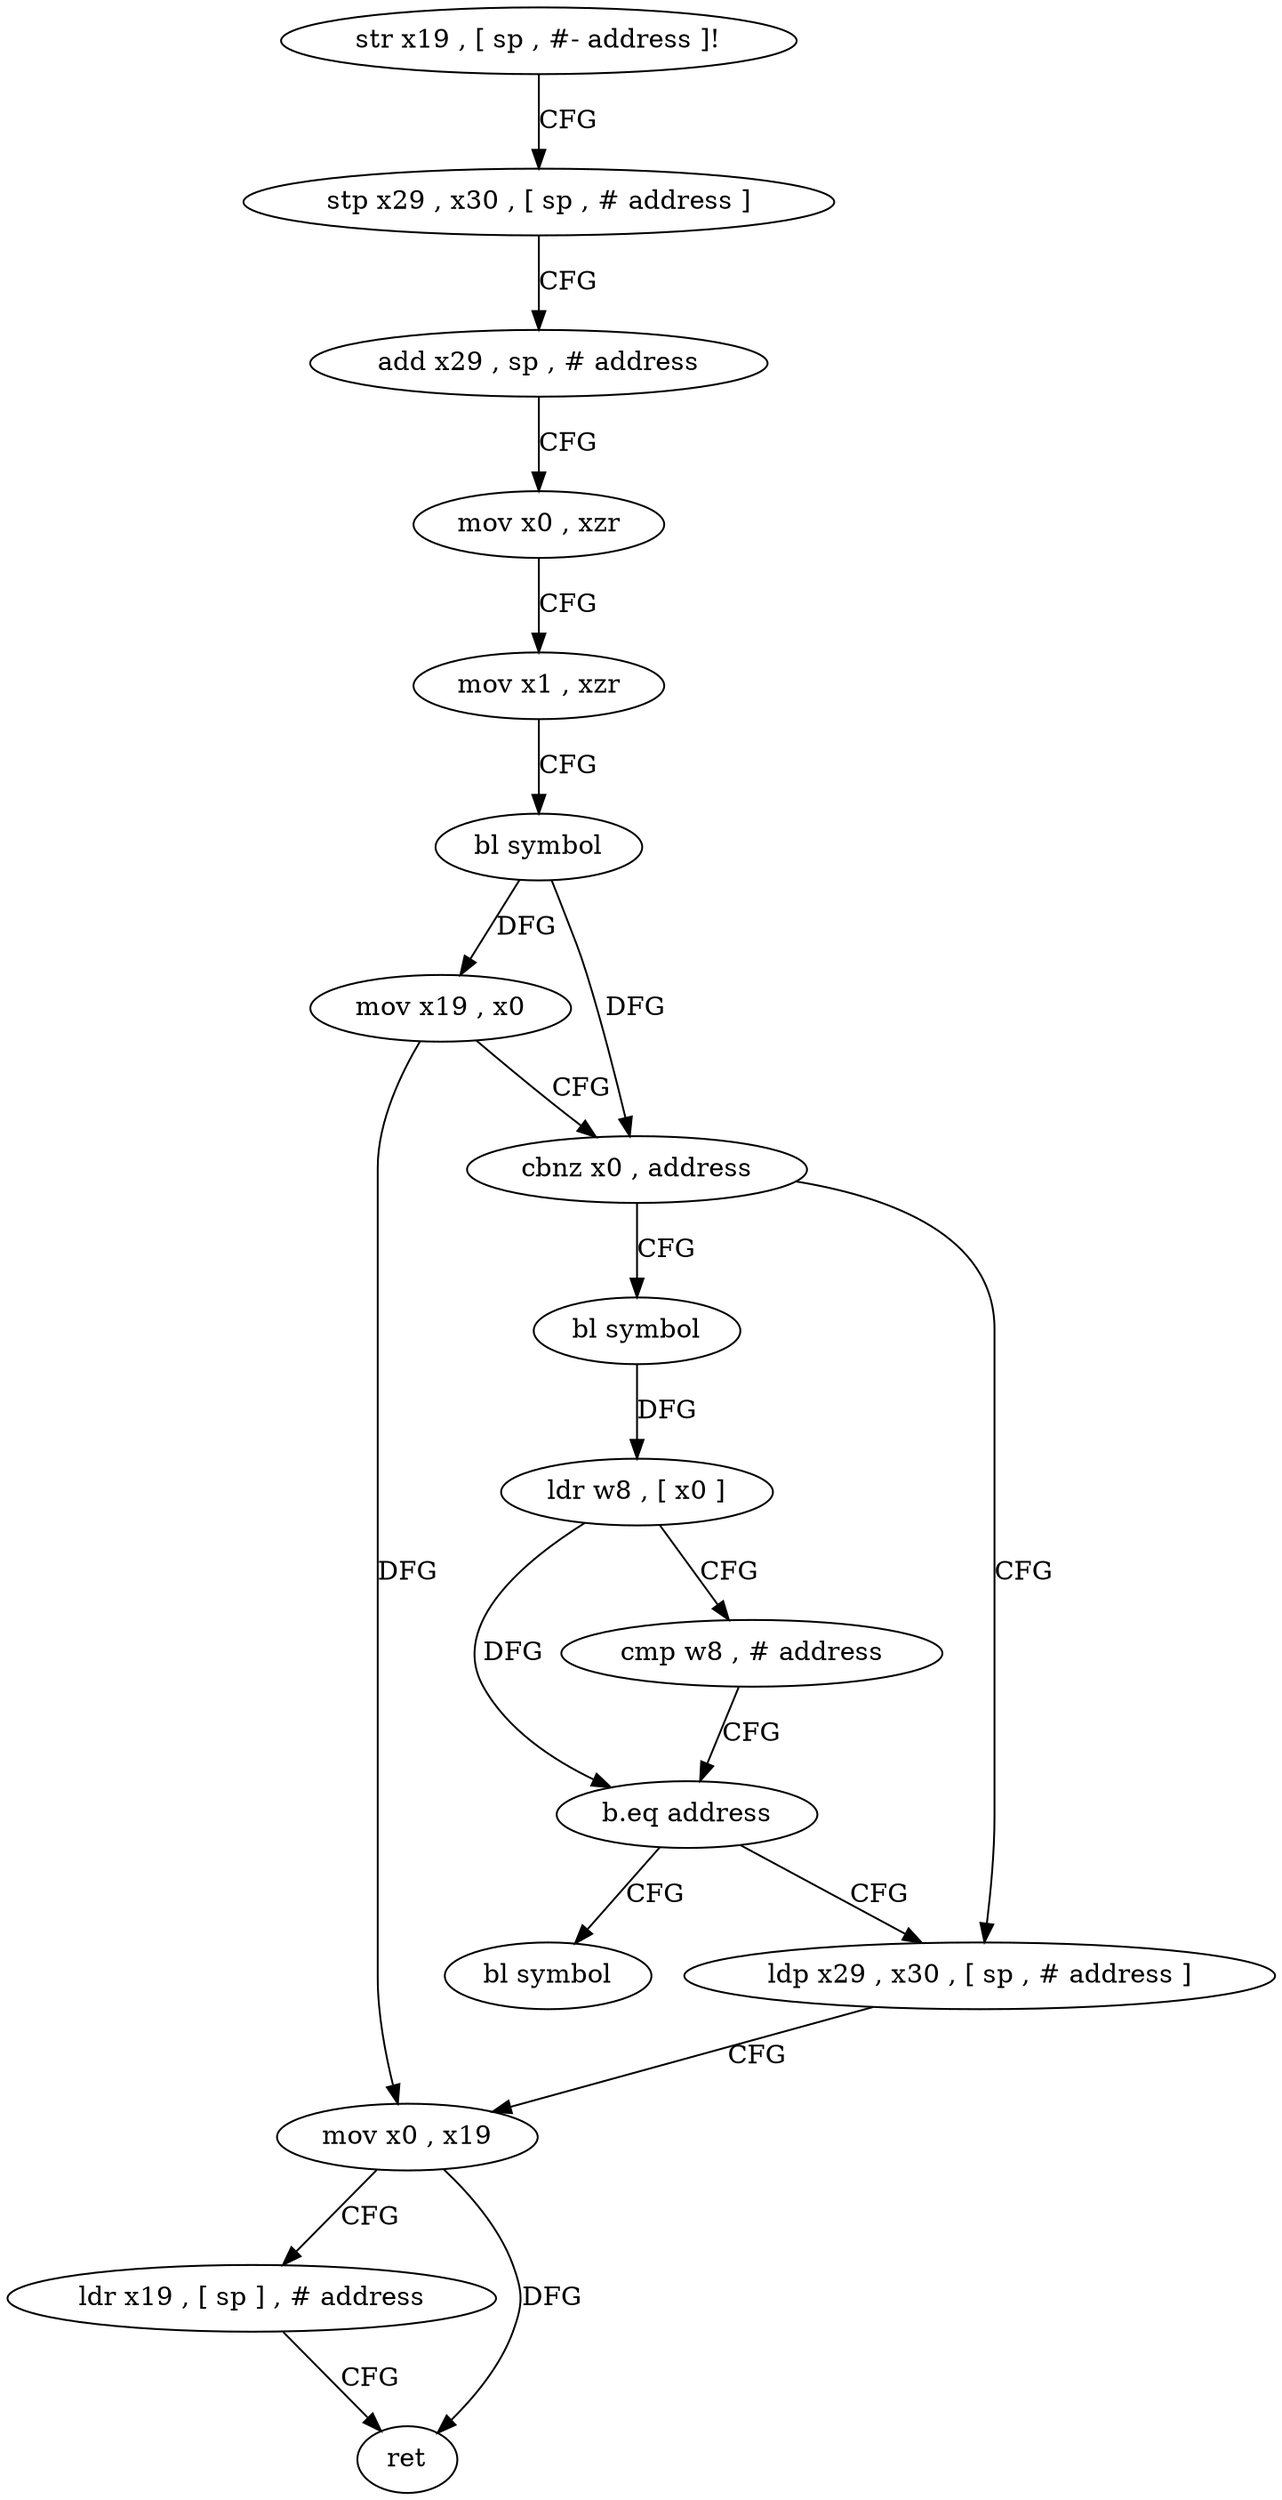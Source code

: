 digraph "func" {
"4215696" [label = "str x19 , [ sp , #- address ]!" ]
"4215700" [label = "stp x29 , x30 , [ sp , # address ]" ]
"4215704" [label = "add x29 , sp , # address" ]
"4215708" [label = "mov x0 , xzr" ]
"4215712" [label = "mov x1 , xzr" ]
"4215716" [label = "bl symbol" ]
"4215720" [label = "mov x19 , x0" ]
"4215724" [label = "cbnz x0 , address" ]
"4215744" [label = "ldp x29 , x30 , [ sp , # address ]" ]
"4215728" [label = "bl symbol" ]
"4215748" [label = "mov x0 , x19" ]
"4215752" [label = "ldr x19 , [ sp ] , # address" ]
"4215756" [label = "ret" ]
"4215732" [label = "ldr w8 , [ x0 ]" ]
"4215736" [label = "cmp w8 , # address" ]
"4215740" [label = "b.eq address" ]
"4215760" [label = "bl symbol" ]
"4215696" -> "4215700" [ label = "CFG" ]
"4215700" -> "4215704" [ label = "CFG" ]
"4215704" -> "4215708" [ label = "CFG" ]
"4215708" -> "4215712" [ label = "CFG" ]
"4215712" -> "4215716" [ label = "CFG" ]
"4215716" -> "4215720" [ label = "DFG" ]
"4215716" -> "4215724" [ label = "DFG" ]
"4215720" -> "4215724" [ label = "CFG" ]
"4215720" -> "4215748" [ label = "DFG" ]
"4215724" -> "4215744" [ label = "CFG" ]
"4215724" -> "4215728" [ label = "CFG" ]
"4215744" -> "4215748" [ label = "CFG" ]
"4215728" -> "4215732" [ label = "DFG" ]
"4215748" -> "4215752" [ label = "CFG" ]
"4215748" -> "4215756" [ label = "DFG" ]
"4215752" -> "4215756" [ label = "CFG" ]
"4215732" -> "4215736" [ label = "CFG" ]
"4215732" -> "4215740" [ label = "DFG" ]
"4215736" -> "4215740" [ label = "CFG" ]
"4215740" -> "4215760" [ label = "CFG" ]
"4215740" -> "4215744" [ label = "CFG" ]
}
